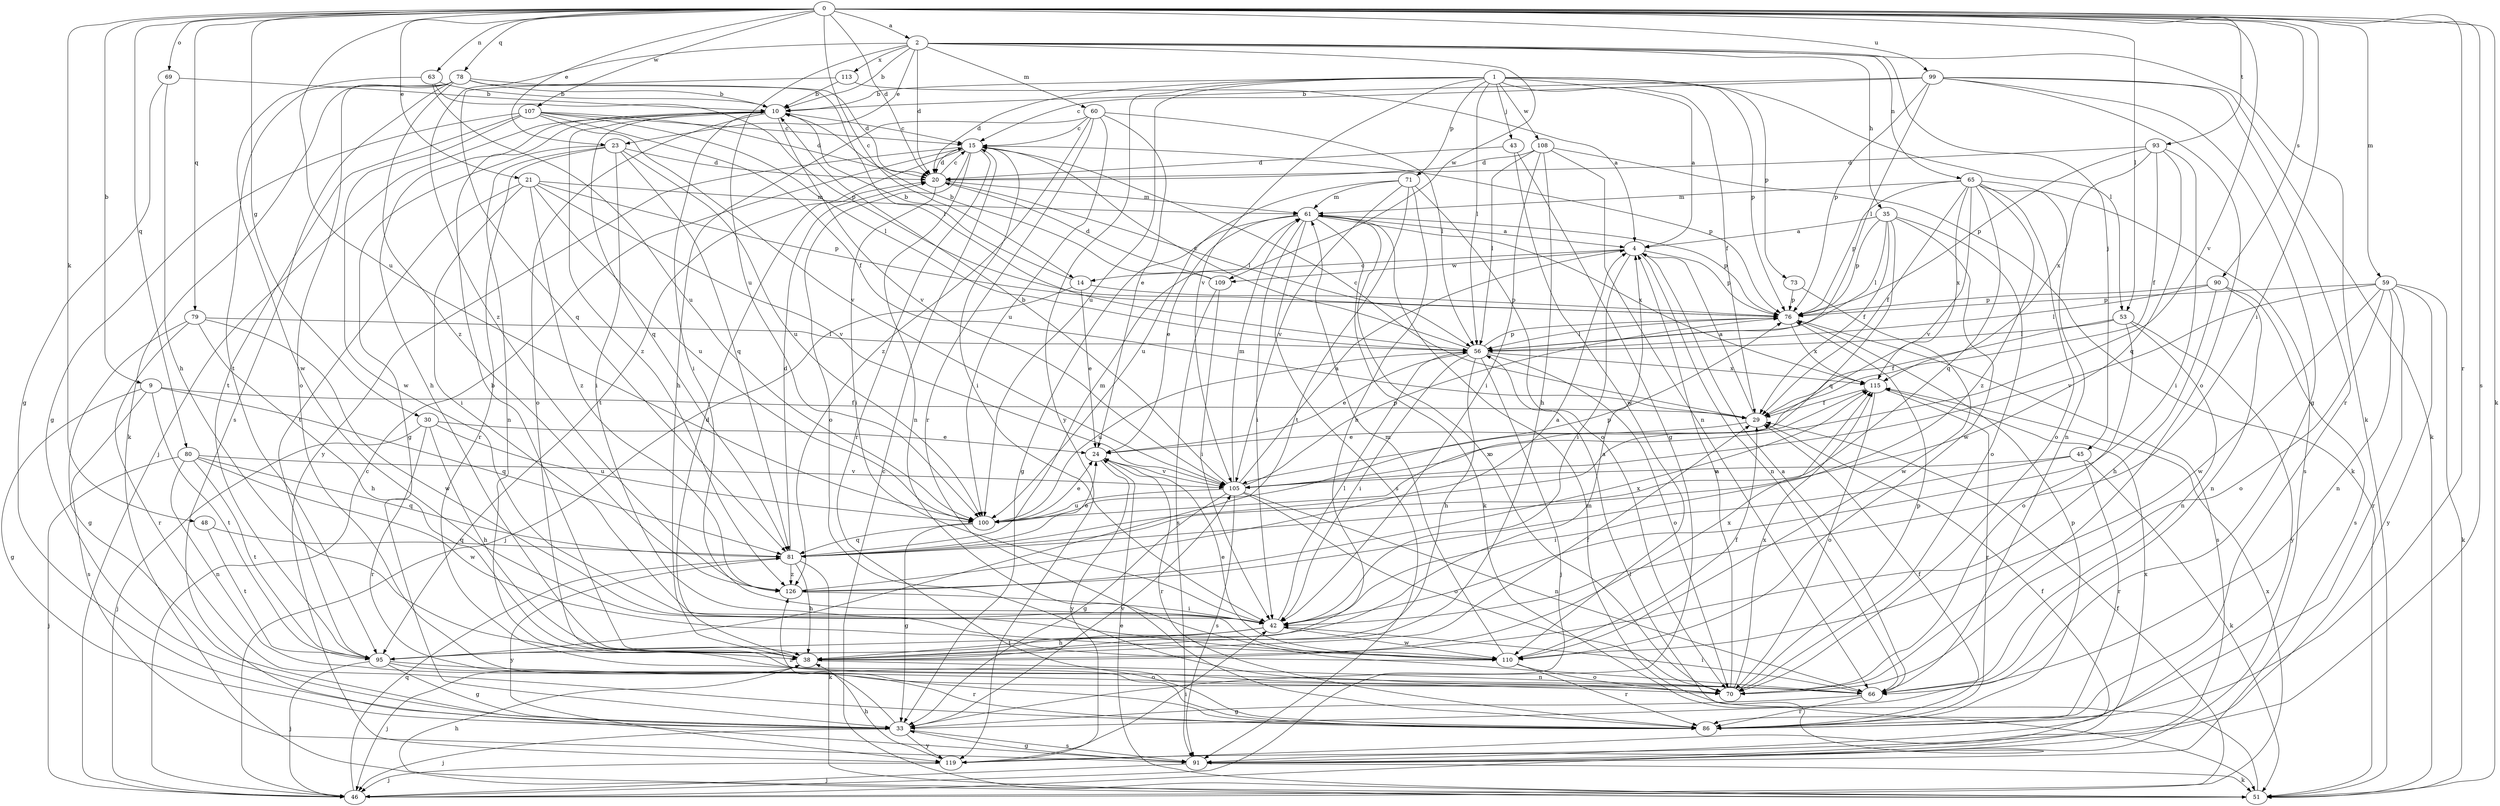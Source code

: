strict digraph  {
0;
1;
2;
4;
9;
10;
14;
15;
20;
21;
23;
24;
29;
30;
33;
35;
38;
42;
43;
45;
46;
48;
51;
53;
56;
59;
60;
61;
63;
65;
66;
69;
70;
71;
73;
76;
78;
79;
80;
81;
86;
90;
91;
93;
95;
99;
100;
105;
107;
108;
109;
110;
113;
115;
119;
126;
0 -> 2  [label=a];
0 -> 9  [label=b];
0 -> 14  [label=c];
0 -> 20  [label=d];
0 -> 21  [label=e];
0 -> 23  [label=e];
0 -> 30  [label=g];
0 -> 42  [label=i];
0 -> 48  [label=k];
0 -> 51  [label=k];
0 -> 53  [label=l];
0 -> 59  [label=m];
0 -> 63  [label=n];
0 -> 69  [label=o];
0 -> 78  [label=q];
0 -> 79  [label=q];
0 -> 80  [label=q];
0 -> 86  [label=r];
0 -> 90  [label=s];
0 -> 91  [label=s];
0 -> 93  [label=t];
0 -> 99  [label=u];
0 -> 100  [label=u];
0 -> 105  [label=v];
0 -> 107  [label=w];
1 -> 4  [label=a];
1 -> 10  [label=b];
1 -> 20  [label=d];
1 -> 29  [label=f];
1 -> 43  [label=j];
1 -> 53  [label=l];
1 -> 56  [label=l];
1 -> 71  [label=p];
1 -> 73  [label=p];
1 -> 76  [label=p];
1 -> 100  [label=u];
1 -> 105  [label=v];
1 -> 108  [label=w];
1 -> 119  [label=y];
2 -> 10  [label=b];
2 -> 20  [label=d];
2 -> 23  [label=e];
2 -> 35  [label=h];
2 -> 45  [label=j];
2 -> 51  [label=k];
2 -> 60  [label=m];
2 -> 65  [label=n];
2 -> 100  [label=u];
2 -> 109  [label=w];
2 -> 113  [label=x];
2 -> 126  [label=z];
4 -> 14  [label=c];
4 -> 42  [label=i];
4 -> 66  [label=n];
4 -> 76  [label=p];
4 -> 109  [label=w];
9 -> 29  [label=f];
9 -> 33  [label=g];
9 -> 81  [label=q];
9 -> 91  [label=s];
9 -> 95  [label=t];
10 -> 15  [label=c];
10 -> 38  [label=h];
10 -> 42  [label=i];
10 -> 46  [label=j];
10 -> 70  [label=o];
10 -> 81  [label=q];
10 -> 105  [label=v];
10 -> 126  [label=z];
14 -> 10  [label=b];
14 -> 24  [label=e];
14 -> 46  [label=j];
14 -> 76  [label=p];
15 -> 20  [label=d];
15 -> 42  [label=i];
15 -> 66  [label=n];
15 -> 70  [label=o];
15 -> 76  [label=p];
15 -> 86  [label=r];
15 -> 95  [label=t];
15 -> 119  [label=y];
20 -> 15  [label=c];
20 -> 42  [label=i];
20 -> 56  [label=l];
20 -> 61  [label=m];
21 -> 42  [label=i];
21 -> 61  [label=m];
21 -> 76  [label=p];
21 -> 95  [label=t];
21 -> 100  [label=u];
21 -> 105  [label=v];
21 -> 126  [label=z];
23 -> 20  [label=d];
23 -> 33  [label=g];
23 -> 42  [label=i];
23 -> 66  [label=n];
23 -> 81  [label=q];
23 -> 86  [label=r];
23 -> 100  [label=u];
24 -> 86  [label=r];
24 -> 105  [label=v];
24 -> 119  [label=y];
29 -> 4  [label=a];
29 -> 15  [label=c];
29 -> 24  [label=e];
30 -> 24  [label=e];
30 -> 38  [label=h];
30 -> 46  [label=j];
30 -> 86  [label=r];
30 -> 100  [label=u];
33 -> 46  [label=j];
33 -> 91  [label=s];
33 -> 105  [label=v];
33 -> 119  [label=y];
33 -> 126  [label=z];
35 -> 4  [label=a];
35 -> 29  [label=f];
35 -> 56  [label=l];
35 -> 70  [label=o];
35 -> 76  [label=p];
35 -> 81  [label=q];
35 -> 110  [label=w];
38 -> 10  [label=b];
38 -> 20  [label=d];
38 -> 29  [label=f];
38 -> 46  [label=j];
38 -> 66  [label=n];
38 -> 115  [label=x];
42 -> 38  [label=h];
42 -> 56  [label=l];
42 -> 95  [label=t];
42 -> 110  [label=w];
43 -> 20  [label=d];
43 -> 33  [label=g];
43 -> 110  [label=w];
45 -> 42  [label=i];
45 -> 51  [label=k];
45 -> 86  [label=r];
45 -> 105  [label=v];
46 -> 15  [label=c];
46 -> 29  [label=f];
46 -> 56  [label=l];
46 -> 81  [label=q];
46 -> 115  [label=x];
48 -> 81  [label=q];
48 -> 95  [label=t];
51 -> 15  [label=c];
51 -> 24  [label=e];
51 -> 38  [label=h];
51 -> 61  [label=m];
53 -> 29  [label=f];
53 -> 56  [label=l];
53 -> 66  [label=n];
53 -> 70  [label=o];
53 -> 119  [label=y];
56 -> 15  [label=c];
56 -> 24  [label=e];
56 -> 38  [label=h];
56 -> 42  [label=i];
56 -> 46  [label=j];
56 -> 70  [label=o];
56 -> 76  [label=p];
56 -> 100  [label=u];
56 -> 115  [label=x];
59 -> 51  [label=k];
59 -> 66  [label=n];
59 -> 70  [label=o];
59 -> 76  [label=p];
59 -> 86  [label=r];
59 -> 105  [label=v];
59 -> 110  [label=w];
59 -> 119  [label=y];
60 -> 15  [label=c];
60 -> 24  [label=e];
60 -> 38  [label=h];
60 -> 56  [label=l];
60 -> 86  [label=r];
60 -> 100  [label=u];
60 -> 126  [label=z];
61 -> 4  [label=a];
61 -> 24  [label=e];
61 -> 33  [label=g];
61 -> 42  [label=i];
61 -> 51  [label=k];
61 -> 70  [label=o];
61 -> 76  [label=p];
61 -> 91  [label=s];
61 -> 115  [label=x];
63 -> 10  [label=b];
63 -> 76  [label=p];
63 -> 100  [label=u];
63 -> 110  [label=w];
65 -> 29  [label=f];
65 -> 61  [label=m];
65 -> 66  [label=n];
65 -> 70  [label=o];
65 -> 76  [label=p];
65 -> 81  [label=q];
65 -> 91  [label=s];
65 -> 105  [label=v];
65 -> 115  [label=x];
65 -> 126  [label=z];
66 -> 4  [label=a];
66 -> 33  [label=g];
66 -> 42  [label=i];
66 -> 86  [label=r];
69 -> 10  [label=b];
69 -> 33  [label=g];
69 -> 38  [label=h];
70 -> 4  [label=a];
70 -> 76  [label=p];
70 -> 115  [label=x];
71 -> 38  [label=h];
71 -> 61  [label=m];
71 -> 70  [label=o];
71 -> 95  [label=t];
71 -> 100  [label=u];
71 -> 105  [label=v];
73 -> 76  [label=p];
73 -> 110  [label=w];
76 -> 56  [label=l];
76 -> 91  [label=s];
76 -> 115  [label=x];
78 -> 10  [label=b];
78 -> 20  [label=d];
78 -> 51  [label=k];
78 -> 56  [label=l];
78 -> 70  [label=o];
78 -> 91  [label=s];
78 -> 95  [label=t];
78 -> 126  [label=z];
79 -> 33  [label=g];
79 -> 38  [label=h];
79 -> 56  [label=l];
79 -> 86  [label=r];
79 -> 110  [label=w];
80 -> 46  [label=j];
80 -> 66  [label=n];
80 -> 81  [label=q];
80 -> 95  [label=t];
80 -> 105  [label=v];
80 -> 110  [label=w];
81 -> 20  [label=d];
81 -> 24  [label=e];
81 -> 38  [label=h];
81 -> 51  [label=k];
81 -> 61  [label=m];
81 -> 119  [label=y];
81 -> 126  [label=z];
86 -> 29  [label=f];
86 -> 76  [label=p];
90 -> 38  [label=h];
90 -> 56  [label=l];
90 -> 66  [label=n];
90 -> 76  [label=p];
90 -> 91  [label=s];
91 -> 29  [label=f];
91 -> 33  [label=g];
91 -> 46  [label=j];
91 -> 51  [label=k];
91 -> 115  [label=x];
93 -> 20  [label=d];
93 -> 29  [label=f];
93 -> 42  [label=i];
93 -> 76  [label=p];
93 -> 81  [label=q];
93 -> 115  [label=x];
95 -> 4  [label=a];
95 -> 33  [label=g];
95 -> 46  [label=j];
95 -> 70  [label=o];
95 -> 86  [label=r];
99 -> 10  [label=b];
99 -> 15  [label=c];
99 -> 33  [label=g];
99 -> 51  [label=k];
99 -> 56  [label=l];
99 -> 70  [label=o];
99 -> 76  [label=p];
99 -> 86  [label=r];
100 -> 24  [label=e];
100 -> 33  [label=g];
100 -> 76  [label=p];
100 -> 81  [label=q];
100 -> 115  [label=x];
105 -> 4  [label=a];
105 -> 10  [label=b];
105 -> 33  [label=g];
105 -> 61  [label=m];
105 -> 66  [label=n];
105 -> 70  [label=o];
105 -> 76  [label=p];
105 -> 91  [label=s];
105 -> 100  [label=u];
107 -> 15  [label=c];
107 -> 20  [label=d];
107 -> 29  [label=f];
107 -> 33  [label=g];
107 -> 56  [label=l];
107 -> 95  [label=t];
107 -> 105  [label=v];
107 -> 110  [label=w];
108 -> 20  [label=d];
108 -> 38  [label=h];
108 -> 42  [label=i];
108 -> 51  [label=k];
108 -> 56  [label=l];
108 -> 66  [label=n];
109 -> 10  [label=b];
109 -> 20  [label=d];
109 -> 42  [label=i];
109 -> 91  [label=s];
110 -> 24  [label=e];
110 -> 29  [label=f];
110 -> 61  [label=m];
110 -> 70  [label=o];
110 -> 86  [label=r];
113 -> 4  [label=a];
113 -> 10  [label=b];
113 -> 81  [label=q];
115 -> 29  [label=f];
115 -> 70  [label=o];
115 -> 86  [label=r];
119 -> 38  [label=h];
119 -> 42  [label=i];
119 -> 46  [label=j];
126 -> 4  [label=a];
126 -> 42  [label=i];
126 -> 115  [label=x];
}
